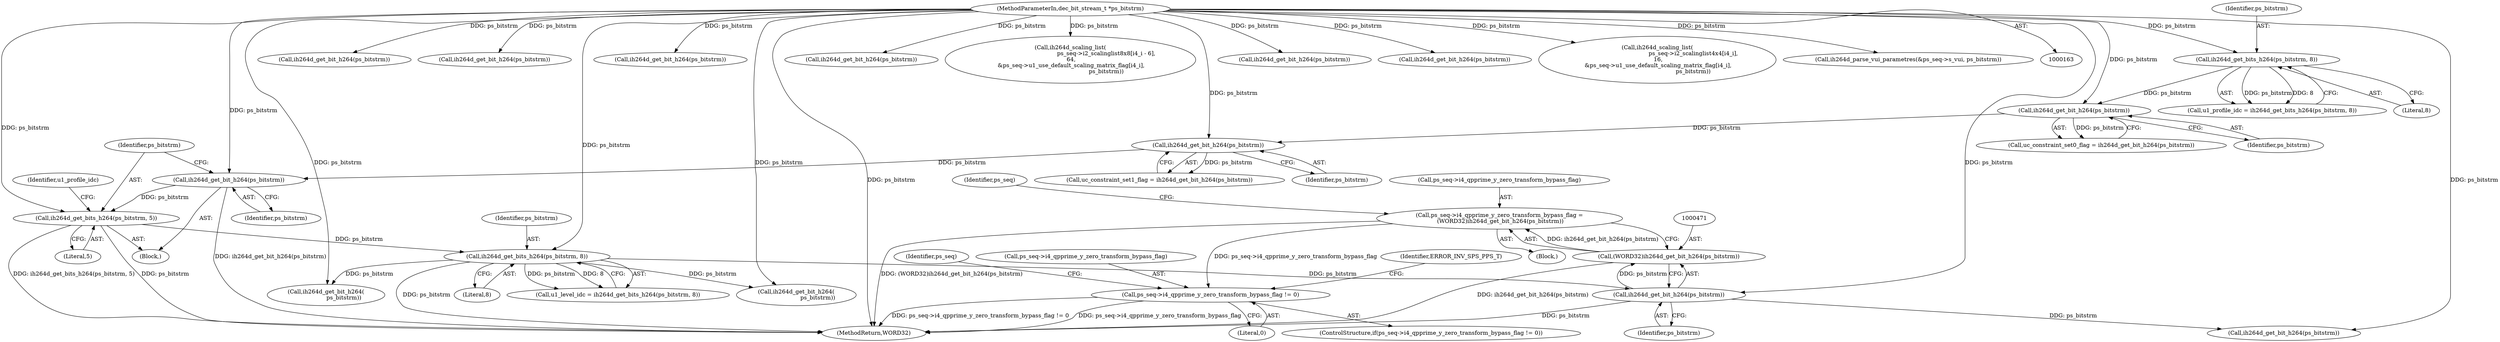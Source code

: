 digraph "0_Android_42cf02965b11c397dd37a0063e683cef005bc0ae@pointer" {
"1000466" [label="(Call,ps_seq->i4_qpprime_y_zero_transform_bypass_flag =\n (WORD32)ih264d_get_bit_h264(ps_bitstrm))"];
"1000470" [label="(Call,(WORD32)ih264d_get_bit_h264(ps_bitstrm))"];
"1000472" [label="(Call,ih264d_get_bit_h264(ps_bitstrm))"];
"1000291" [label="(Call,ih264d_get_bits_h264(ps_bitstrm, 8))"];
"1000258" [label="(Call,ih264d_get_bits_h264(ps_bitstrm, 5))"];
"1000256" [label="(Call,ih264d_get_bit_h264(ps_bitstrm))"];
"1000254" [label="(Call,ih264d_get_bit_h264(ps_bitstrm))"];
"1000250" [label="(Call,ih264d_get_bit_h264(ps_bitstrm))"];
"1000242" [label="(Call,ih264d_get_bits_h264(ps_bitstrm, 8))"];
"1000165" [label="(MethodParameterIn,dec_bit_stream_t *ps_bitstrm)"];
"1000475" [label="(Call,ps_seq->i4_qpprime_y_zero_transform_bypass_flag != 0)"];
"1001001" [label="(Call,ih264d_get_bit_h264(ps_bitstrm))"];
"1000291" [label="(Call,ih264d_get_bits_h264(ps_bitstrm, 8))"];
"1000250" [label="(Call,ih264d_get_bit_h264(ps_bitstrm))"];
"1000417" [label="(Block,)"];
"1000166" [label="(Block,)"];
"1000251" [label="(Identifier,ps_bitstrm)"];
"1000948" [label="(Call,ih264d_get_bit_h264(ps_bitstrm))"];
"1000489" [label="(Call,ih264d_get_bit_h264(ps_bitstrm))"];
"1000957" [label="(Call,ih264d_get_bit_h264(ps_bitstrm))"];
"1001477" [label="(MethodReturn,WORD32)"];
"1000252" [label="(Call,uc_constraint_set1_flag = ih264d_get_bit_h264(ps_bitstrm))"];
"1000255" [label="(Identifier,ps_bitstrm)"];
"1000474" [label="(ControlStructure,if(ps_seq->i4_qpprime_y_zero_transform_bypass_flag != 0))"];
"1000479" [label="(Literal,0)"];
"1000470" [label="(Call,(WORD32)ih264d_get_bit_h264(ps_bitstrm))"];
"1000466" [label="(Call,ps_seq->i4_qpprime_y_zero_transform_bypass_flag =\n (WORD32)ih264d_get_bit_h264(ps_bitstrm))"];
"1000473" [label="(Identifier,ps_bitstrm)"];
"1000289" [label="(Call,u1_level_idc = ih264d_get_bits_h264(ps_bitstrm, 8))"];
"1000682" [label="(Call,ih264d_get_bit_h264(\n                        ps_bitstrm))"];
"1000292" [label="(Identifier,ps_bitstrm)"];
"1000256" [label="(Call,ih264d_get_bit_h264(ps_bitstrm))"];
"1000482" [label="(Identifier,ERROR_INV_SPS_PPS_T)"];
"1000257" [label="(Identifier,ps_bitstrm)"];
"1000477" [label="(Identifier,ps_seq)"];
"1000890" [label="(Call,ih264d_get_bit_h264(ps_bitstrm))"];
"1000467" [label="(Call,ps_seq->i4_qpprime_y_zero_transform_bypass_flag)"];
"1000254" [label="(Call,ih264d_get_bit_h264(ps_bitstrm))"];
"1000293" [label="(Literal,8)"];
"1000248" [label="(Call,uc_constraint_set0_flag = ih264d_get_bit_h264(ps_bitstrm))"];
"1000260" [label="(Literal,5)"];
"1000549" [label="(Call,ih264d_scaling_list(\n                                        ps_seq->i2_scalinglist8x8[i4_i - 6],\n 64,\n &ps_seq->u1_use_default_scaling_matrix_flag[i4_i],\n                                        ps_bitstrm))"];
"1000165" [label="(MethodParameterIn,dec_bit_stream_t *ps_bitstrm)"];
"1000244" [label="(Literal,8)"];
"1000808" [label="(Call,ih264d_get_bit_h264(\n                    ps_bitstrm))"];
"1000240" [label="(Call,u1_profile_idc = ih264d_get_bits_h264(ps_bitstrm, 8))"];
"1000472" [label="(Call,ih264d_get_bit_h264(ps_bitstrm))"];
"1000931" [label="(Call,ih264d_get_bit_h264(ps_bitstrm))"];
"1000485" [label="(Identifier,ps_seq)"];
"1000264" [label="(Identifier,u1_profile_idc)"];
"1000475" [label="(Call,ps_seq->i4_qpprime_y_zero_transform_bypass_flag != 0)"];
"1000512" [label="(Call,ih264d_get_bit_h264(ps_bitstrm))"];
"1000476" [label="(Call,ps_seq->i4_qpprime_y_zero_transform_bypass_flag)"];
"1000242" [label="(Call,ih264d_get_bits_h264(ps_bitstrm, 8))"];
"1000243" [label="(Identifier,ps_bitstrm)"];
"1000533" [label="(Call,ih264d_scaling_list(\n                                        ps_seq->i2_scalinglist4x4[i4_i],\n 16,\n &ps_seq->u1_use_default_scaling_matrix_flag[i4_i],\n                                        ps_bitstrm))"];
"1001296" [label="(Call,ih264d_parse_vui_parametres(&ps_seq->s_vui, ps_bitstrm))"];
"1000259" [label="(Identifier,ps_bitstrm)"];
"1000258" [label="(Call,ih264d_get_bits_h264(ps_bitstrm, 5))"];
"1000466" -> "1000417"  [label="AST: "];
"1000466" -> "1000470"  [label="CFG: "];
"1000467" -> "1000466"  [label="AST: "];
"1000470" -> "1000466"  [label="AST: "];
"1000477" -> "1000466"  [label="CFG: "];
"1000466" -> "1001477"  [label="DDG: (WORD32)ih264d_get_bit_h264(ps_bitstrm)"];
"1000470" -> "1000466"  [label="DDG: ih264d_get_bit_h264(ps_bitstrm)"];
"1000466" -> "1000475"  [label="DDG: ps_seq->i4_qpprime_y_zero_transform_bypass_flag"];
"1000470" -> "1000472"  [label="CFG: "];
"1000471" -> "1000470"  [label="AST: "];
"1000472" -> "1000470"  [label="AST: "];
"1000470" -> "1001477"  [label="DDG: ih264d_get_bit_h264(ps_bitstrm)"];
"1000472" -> "1000470"  [label="DDG: ps_bitstrm"];
"1000472" -> "1000473"  [label="CFG: "];
"1000473" -> "1000472"  [label="AST: "];
"1000472" -> "1001477"  [label="DDG: ps_bitstrm"];
"1000291" -> "1000472"  [label="DDG: ps_bitstrm"];
"1000165" -> "1000472"  [label="DDG: ps_bitstrm"];
"1000472" -> "1000489"  [label="DDG: ps_bitstrm"];
"1000291" -> "1000289"  [label="AST: "];
"1000291" -> "1000293"  [label="CFG: "];
"1000292" -> "1000291"  [label="AST: "];
"1000293" -> "1000291"  [label="AST: "];
"1000289" -> "1000291"  [label="CFG: "];
"1000291" -> "1001477"  [label="DDG: ps_bitstrm"];
"1000291" -> "1000289"  [label="DDG: ps_bitstrm"];
"1000291" -> "1000289"  [label="DDG: 8"];
"1000258" -> "1000291"  [label="DDG: ps_bitstrm"];
"1000165" -> "1000291"  [label="DDG: ps_bitstrm"];
"1000291" -> "1000682"  [label="DDG: ps_bitstrm"];
"1000291" -> "1000808"  [label="DDG: ps_bitstrm"];
"1000258" -> "1000166"  [label="AST: "];
"1000258" -> "1000260"  [label="CFG: "];
"1000259" -> "1000258"  [label="AST: "];
"1000260" -> "1000258"  [label="AST: "];
"1000264" -> "1000258"  [label="CFG: "];
"1000258" -> "1001477"  [label="DDG: ps_bitstrm"];
"1000258" -> "1001477"  [label="DDG: ih264d_get_bits_h264(ps_bitstrm, 5)"];
"1000256" -> "1000258"  [label="DDG: ps_bitstrm"];
"1000165" -> "1000258"  [label="DDG: ps_bitstrm"];
"1000256" -> "1000166"  [label="AST: "];
"1000256" -> "1000257"  [label="CFG: "];
"1000257" -> "1000256"  [label="AST: "];
"1000259" -> "1000256"  [label="CFG: "];
"1000256" -> "1001477"  [label="DDG: ih264d_get_bit_h264(ps_bitstrm)"];
"1000254" -> "1000256"  [label="DDG: ps_bitstrm"];
"1000165" -> "1000256"  [label="DDG: ps_bitstrm"];
"1000254" -> "1000252"  [label="AST: "];
"1000254" -> "1000255"  [label="CFG: "];
"1000255" -> "1000254"  [label="AST: "];
"1000252" -> "1000254"  [label="CFG: "];
"1000254" -> "1000252"  [label="DDG: ps_bitstrm"];
"1000250" -> "1000254"  [label="DDG: ps_bitstrm"];
"1000165" -> "1000254"  [label="DDG: ps_bitstrm"];
"1000250" -> "1000248"  [label="AST: "];
"1000250" -> "1000251"  [label="CFG: "];
"1000251" -> "1000250"  [label="AST: "];
"1000248" -> "1000250"  [label="CFG: "];
"1000250" -> "1000248"  [label="DDG: ps_bitstrm"];
"1000242" -> "1000250"  [label="DDG: ps_bitstrm"];
"1000165" -> "1000250"  [label="DDG: ps_bitstrm"];
"1000242" -> "1000240"  [label="AST: "];
"1000242" -> "1000244"  [label="CFG: "];
"1000243" -> "1000242"  [label="AST: "];
"1000244" -> "1000242"  [label="AST: "];
"1000240" -> "1000242"  [label="CFG: "];
"1000242" -> "1000240"  [label="DDG: ps_bitstrm"];
"1000242" -> "1000240"  [label="DDG: 8"];
"1000165" -> "1000242"  [label="DDG: ps_bitstrm"];
"1000165" -> "1000163"  [label="AST: "];
"1000165" -> "1001477"  [label="DDG: ps_bitstrm"];
"1000165" -> "1000489"  [label="DDG: ps_bitstrm"];
"1000165" -> "1000512"  [label="DDG: ps_bitstrm"];
"1000165" -> "1000533"  [label="DDG: ps_bitstrm"];
"1000165" -> "1000549"  [label="DDG: ps_bitstrm"];
"1000165" -> "1000682"  [label="DDG: ps_bitstrm"];
"1000165" -> "1000808"  [label="DDG: ps_bitstrm"];
"1000165" -> "1000890"  [label="DDG: ps_bitstrm"];
"1000165" -> "1000931"  [label="DDG: ps_bitstrm"];
"1000165" -> "1000948"  [label="DDG: ps_bitstrm"];
"1000165" -> "1000957"  [label="DDG: ps_bitstrm"];
"1000165" -> "1001001"  [label="DDG: ps_bitstrm"];
"1000165" -> "1001296"  [label="DDG: ps_bitstrm"];
"1000475" -> "1000474"  [label="AST: "];
"1000475" -> "1000479"  [label="CFG: "];
"1000476" -> "1000475"  [label="AST: "];
"1000479" -> "1000475"  [label="AST: "];
"1000482" -> "1000475"  [label="CFG: "];
"1000485" -> "1000475"  [label="CFG: "];
"1000475" -> "1001477"  [label="DDG: ps_seq->i4_qpprime_y_zero_transform_bypass_flag"];
"1000475" -> "1001477"  [label="DDG: ps_seq->i4_qpprime_y_zero_transform_bypass_flag != 0"];
}
